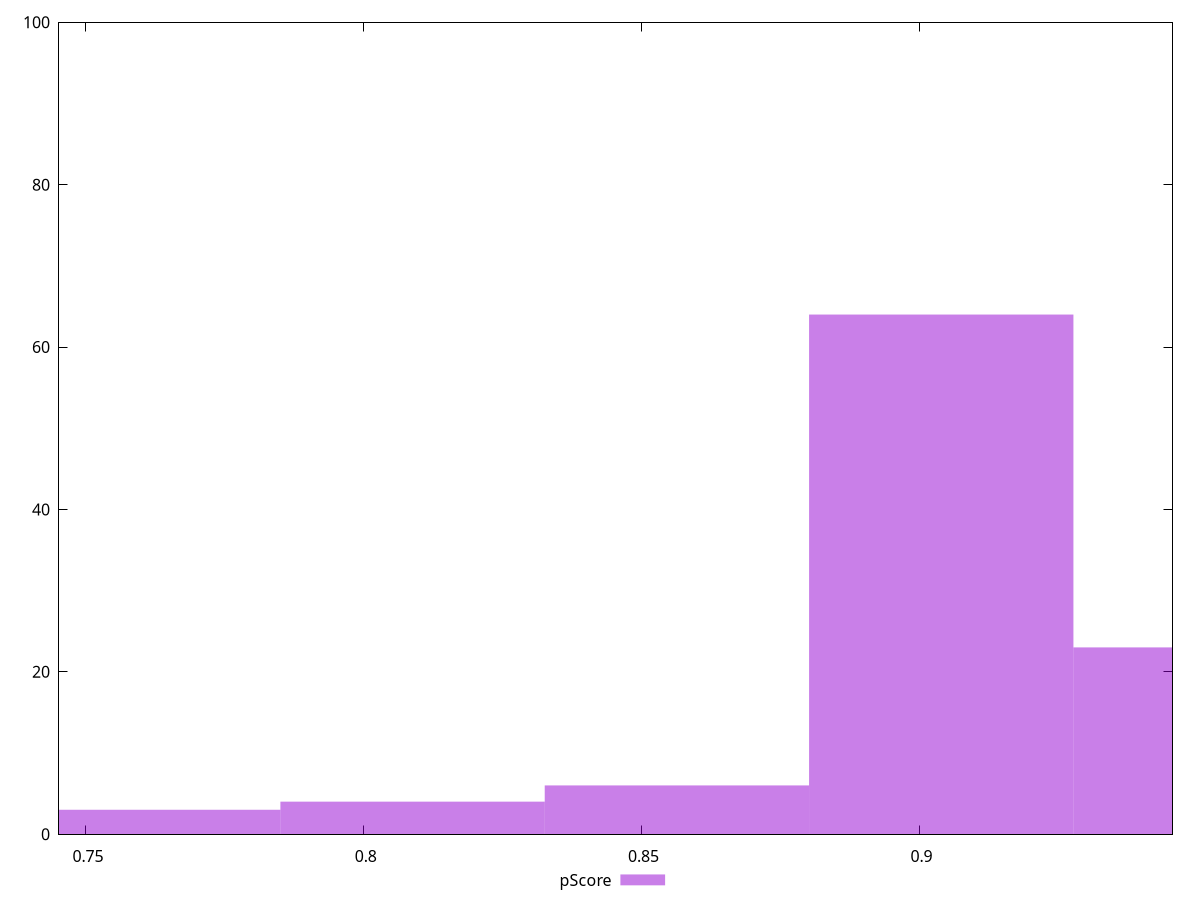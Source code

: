 reset

$pScore <<EOF
0.903929461221521 64
0.8087789916192556 4
0.8563542264203883 6
0.7612037568181229 3
0.9515046960226536 23
EOF

set key outside below
set boxwidth 0.04757523480113268
set xrange [0.7451463050963676:0.9455494824503972]
set yrange [0:100]
set trange [0:100]
set style fill transparent solid 0.5 noborder
set terminal svg size 640, 490 enhanced background rgb 'white'
set output "reprap/bootup-time/samples/pages+cached+noexternal+nomedia+nocss/pScore/histogram.svg"

plot $pScore title "pScore" with boxes

reset
